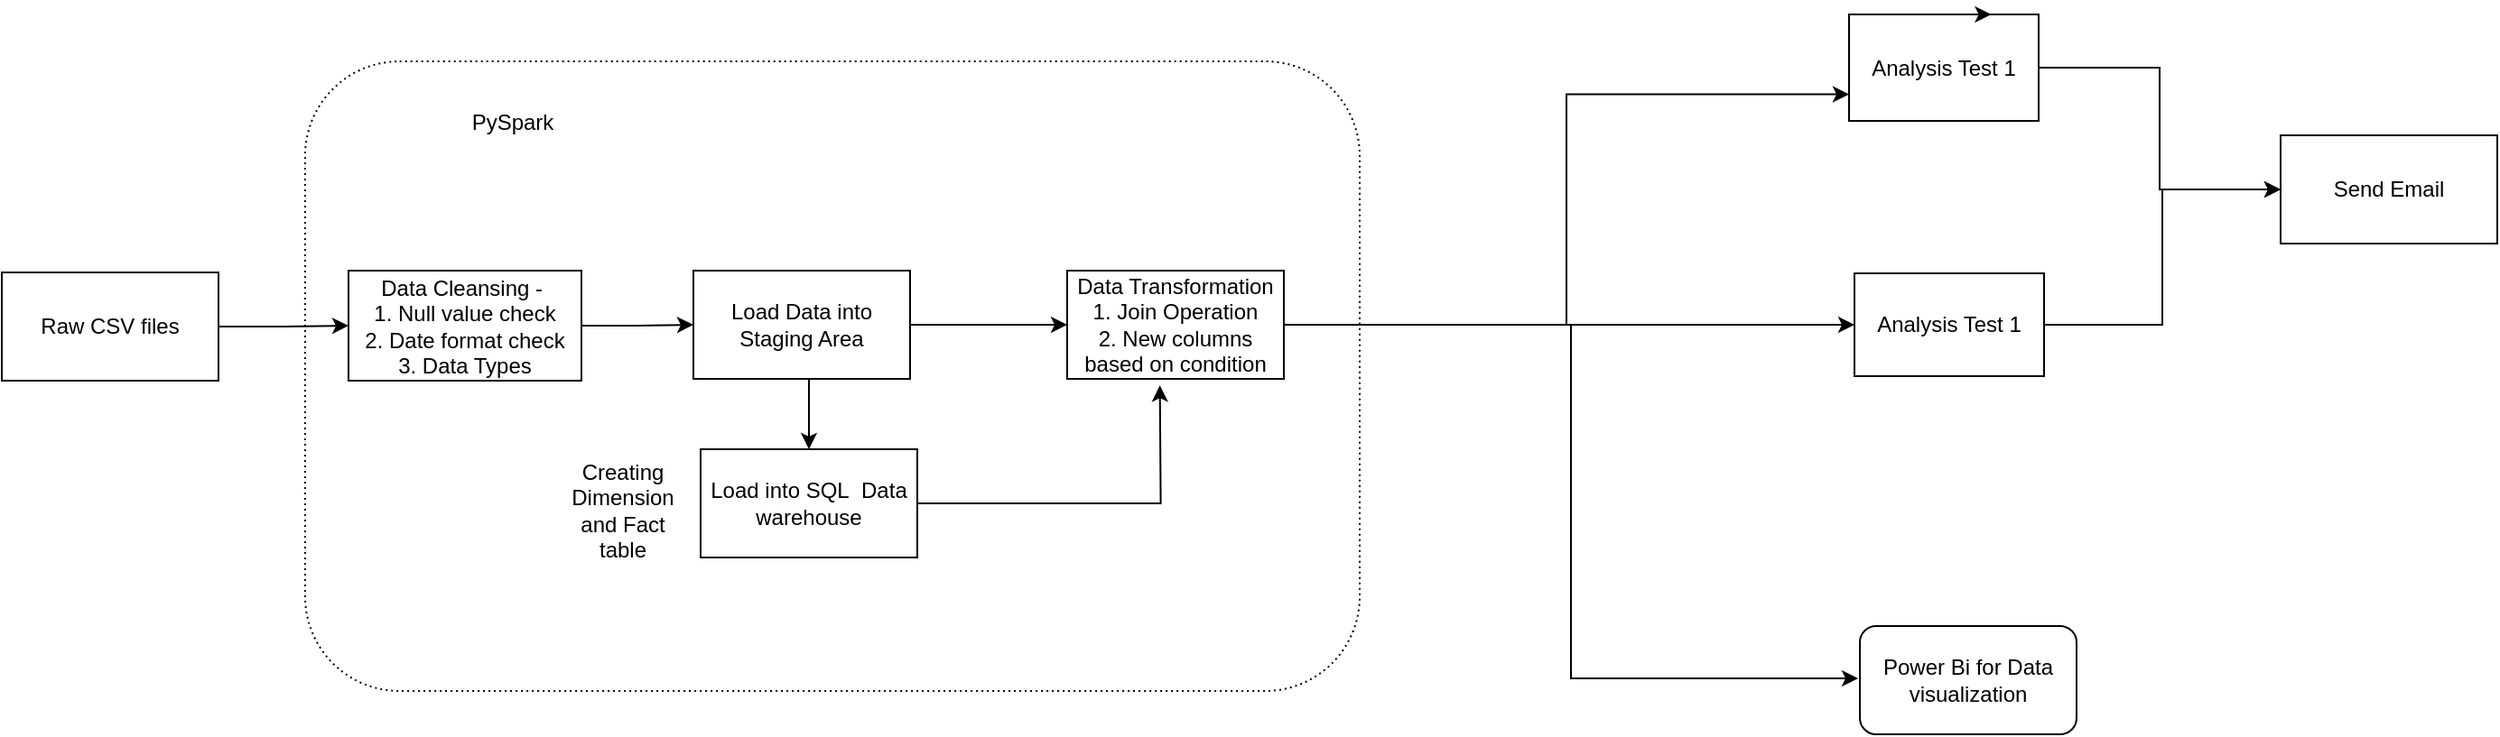 <mxfile version="20.7.4" type="device"><diagram id="esi3iDDbIj90fTSh8T0d" name="Page-1"><mxGraphModel dx="1750" dy="955" grid="0" gridSize="10" guides="1" tooltips="1" connect="1" arrows="1" fold="1" page="1" pageScale="1" pageWidth="1600" pageHeight="900" math="0" shadow="0"><root><mxCell id="0"/><mxCell id="1" parent="0"/><mxCell id="hImHOWC0ile8BDWckVSA-17" style="edgeStyle=orthogonalEdgeStyle;rounded=0;orthogonalLoop=1;jettySize=auto;html=1;exitX=1;exitY=0.5;exitDx=0;exitDy=0;entryX=0;entryY=0.5;entryDx=0;entryDy=0;" edge="1" parent="1" source="ePuH2JHugbSU26VFHbLZ-1" target="hImHOWC0ile8BDWckVSA-1"><mxGeometry relative="1" as="geometry"/></mxCell><mxCell id="ePuH2JHugbSU26VFHbLZ-1" value="Raw CSV files" style="rounded=0;whiteSpace=wrap;html=1;" parent="1" vertex="1"><mxGeometry x="34" y="356" width="120" height="60" as="geometry"/></mxCell><mxCell id="hImHOWC0ile8BDWckVSA-23" style="edgeStyle=orthogonalEdgeStyle;rounded=0;orthogonalLoop=1;jettySize=auto;html=1;exitX=1;exitY=0.5;exitDx=0;exitDy=0;" edge="1" parent="1" source="ePuH2JHugbSU26VFHbLZ-3"><mxGeometry relative="1" as="geometry"><mxPoint x="675.333" y="418.667" as="targetPoint"/></mxGeometry></mxCell><mxCell id="ePuH2JHugbSU26VFHbLZ-3" value="Load into SQL&amp;nbsp; Data warehouse" style="rounded=0;whiteSpace=wrap;html=1;" parent="1" vertex="1"><mxGeometry x="421" y="454" width="120" height="60" as="geometry"/></mxCell><mxCell id="ePuH2JHugbSU26VFHbLZ-5" value="PySpark" style="text;html=1;strokeColor=none;fillColor=none;align=center;verticalAlign=middle;whiteSpace=wrap;rounded=0;" parent="1" vertex="1"><mxGeometry x="252" y="258" width="130" height="30" as="geometry"/></mxCell><mxCell id="ePuH2JHugbSU26VFHbLZ-9" value="Creating Dimension and Fact table" style="text;html=1;strokeColor=none;fillColor=none;align=center;verticalAlign=middle;whiteSpace=wrap;rounded=0;" parent="1" vertex="1"><mxGeometry x="348" y="473" width="60" height="30" as="geometry"/></mxCell><mxCell id="ePuH2JHugbSU26VFHbLZ-10" value="Power Bi for Data visualization" style="rounded=1;whiteSpace=wrap;html=1;" parent="1" vertex="1"><mxGeometry x="1063" y="552" width="120" height="60" as="geometry"/></mxCell><mxCell id="hImHOWC0ile8BDWckVSA-20" style="edgeStyle=orthogonalEdgeStyle;rounded=0;orthogonalLoop=1;jettySize=auto;html=1;exitX=1;exitY=0.5;exitDx=0;exitDy=0;entryX=0;entryY=0.5;entryDx=0;entryDy=0;" edge="1" parent="1" source="hImHOWC0ile8BDWckVSA-1" target="hImHOWC0ile8BDWckVSA-2"><mxGeometry relative="1" as="geometry"/></mxCell><mxCell id="hImHOWC0ile8BDWckVSA-1" value="Data Cleansing -&amp;nbsp;&lt;br&gt;1. Null value check&lt;br&gt;2. Date format check&lt;br&gt;3. Data Types" style="rounded=0;whiteSpace=wrap;html=1;" vertex="1" parent="1"><mxGeometry x="226" y="355" width="129" height="61" as="geometry"/></mxCell><mxCell id="hImHOWC0ile8BDWckVSA-21" style="edgeStyle=orthogonalEdgeStyle;rounded=0;orthogonalLoop=1;jettySize=auto;html=1;exitX=1;exitY=0.5;exitDx=0;exitDy=0;entryX=0;entryY=0.5;entryDx=0;entryDy=0;" edge="1" parent="1" source="hImHOWC0ile8BDWckVSA-2" target="hImHOWC0ile8BDWckVSA-5"><mxGeometry relative="1" as="geometry"/></mxCell><mxCell id="hImHOWC0ile8BDWckVSA-22" style="edgeStyle=orthogonalEdgeStyle;rounded=0;orthogonalLoop=1;jettySize=auto;html=1;exitX=0.5;exitY=1;exitDx=0;exitDy=0;entryX=0.5;entryY=0;entryDx=0;entryDy=0;" edge="1" parent="1" source="hImHOWC0ile8BDWckVSA-2" target="ePuH2JHugbSU26VFHbLZ-3"><mxGeometry relative="1" as="geometry"/></mxCell><mxCell id="hImHOWC0ile8BDWckVSA-2" value="Load Data into Staging Area" style="whiteSpace=wrap;html=1;" vertex="1" parent="1"><mxGeometry x="417" y="355" width="120" height="60" as="geometry"/></mxCell><mxCell id="hImHOWC0ile8BDWckVSA-28" style="edgeStyle=orthogonalEdgeStyle;rounded=0;orthogonalLoop=1;jettySize=auto;html=1;exitX=1;exitY=0.5;exitDx=0;exitDy=0;entryX=0;entryY=0.75;entryDx=0;entryDy=0;" edge="1" parent="1" source="hImHOWC0ile8BDWckVSA-5" target="hImHOWC0ile8BDWckVSA-6"><mxGeometry relative="1" as="geometry"><mxPoint x="890" y="408.333" as="targetPoint"/></mxGeometry></mxCell><mxCell id="hImHOWC0ile8BDWckVSA-29" style="edgeStyle=orthogonalEdgeStyle;rounded=0;orthogonalLoop=1;jettySize=auto;html=1;exitX=1;exitY=0.5;exitDx=0;exitDy=0;entryX=0;entryY=0.5;entryDx=0;entryDy=0;" edge="1" parent="1" source="hImHOWC0ile8BDWckVSA-5" target="hImHOWC0ile8BDWckVSA-8"><mxGeometry relative="1" as="geometry"/></mxCell><mxCell id="hImHOWC0ile8BDWckVSA-31" style="edgeStyle=orthogonalEdgeStyle;rounded=0;orthogonalLoop=1;jettySize=auto;html=1;exitX=1;exitY=0.5;exitDx=0;exitDy=0;" edge="1" parent="1" source="hImHOWC0ile8BDWckVSA-5"><mxGeometry relative="1" as="geometry"><mxPoint x="1062" y="581" as="targetPoint"/><Array as="points"><mxPoint x="903" y="385"/><mxPoint x="903" y="581"/></Array></mxGeometry></mxCell><mxCell id="hImHOWC0ile8BDWckVSA-5" value="Data Transformation&lt;br&gt;1. Join Operation&lt;br&gt;2. New columns based on condition" style="whiteSpace=wrap;html=1;" vertex="1" parent="1"><mxGeometry x="624" y="355" width="120" height="60" as="geometry"/></mxCell><mxCell id="hImHOWC0ile8BDWckVSA-35" style="edgeStyle=orthogonalEdgeStyle;rounded=0;orthogonalLoop=1;jettySize=auto;html=1;entryX=0;entryY=0.5;entryDx=0;entryDy=0;" edge="1" parent="1" source="hImHOWC0ile8BDWckVSA-6" target="hImHOWC0ile8BDWckVSA-27"><mxGeometry relative="1" as="geometry"/></mxCell><mxCell id="hImHOWC0ile8BDWckVSA-6" value="Analysis Test 1" style="whiteSpace=wrap;html=1;" vertex="1" parent="1"><mxGeometry x="1057" y="213" width="105" height="59" as="geometry"/></mxCell><mxCell id="hImHOWC0ile8BDWckVSA-36" style="edgeStyle=orthogonalEdgeStyle;rounded=0;orthogonalLoop=1;jettySize=auto;html=1;entryX=0;entryY=0.5;entryDx=0;entryDy=0;" edge="1" parent="1" source="hImHOWC0ile8BDWckVSA-8" target="hImHOWC0ile8BDWckVSA-27"><mxGeometry relative="1" as="geometry"/></mxCell><mxCell id="hImHOWC0ile8BDWckVSA-8" value="Analysis Test 1" style="whiteSpace=wrap;html=1;" vertex="1" parent="1"><mxGeometry x="1060" y="356.5" width="105" height="57" as="geometry"/></mxCell><mxCell id="hImHOWC0ile8BDWckVSA-14" value="" style="rounded=1;whiteSpace=wrap;html=1;fillColor=none;dashed=1;dashPattern=1 2;" vertex="1" parent="1"><mxGeometry x="202" y="239" width="584" height="349" as="geometry"/></mxCell><mxCell id="hImHOWC0ile8BDWckVSA-25" style="edgeStyle=orthogonalEdgeStyle;rounded=0;orthogonalLoop=1;jettySize=auto;html=1;exitX=0.5;exitY=0;exitDx=0;exitDy=0;entryX=0.75;entryY=0;entryDx=0;entryDy=0;" edge="1" parent="1" source="hImHOWC0ile8BDWckVSA-6" target="hImHOWC0ile8BDWckVSA-6"><mxGeometry relative="1" as="geometry"/></mxCell><mxCell id="hImHOWC0ile8BDWckVSA-27" value="Send Email" style="rounded=0;whiteSpace=wrap;html=1;fillColor=none;" vertex="1" parent="1"><mxGeometry x="1296" y="280" width="120" height="60" as="geometry"/></mxCell></root></mxGraphModel></diagram></mxfile>